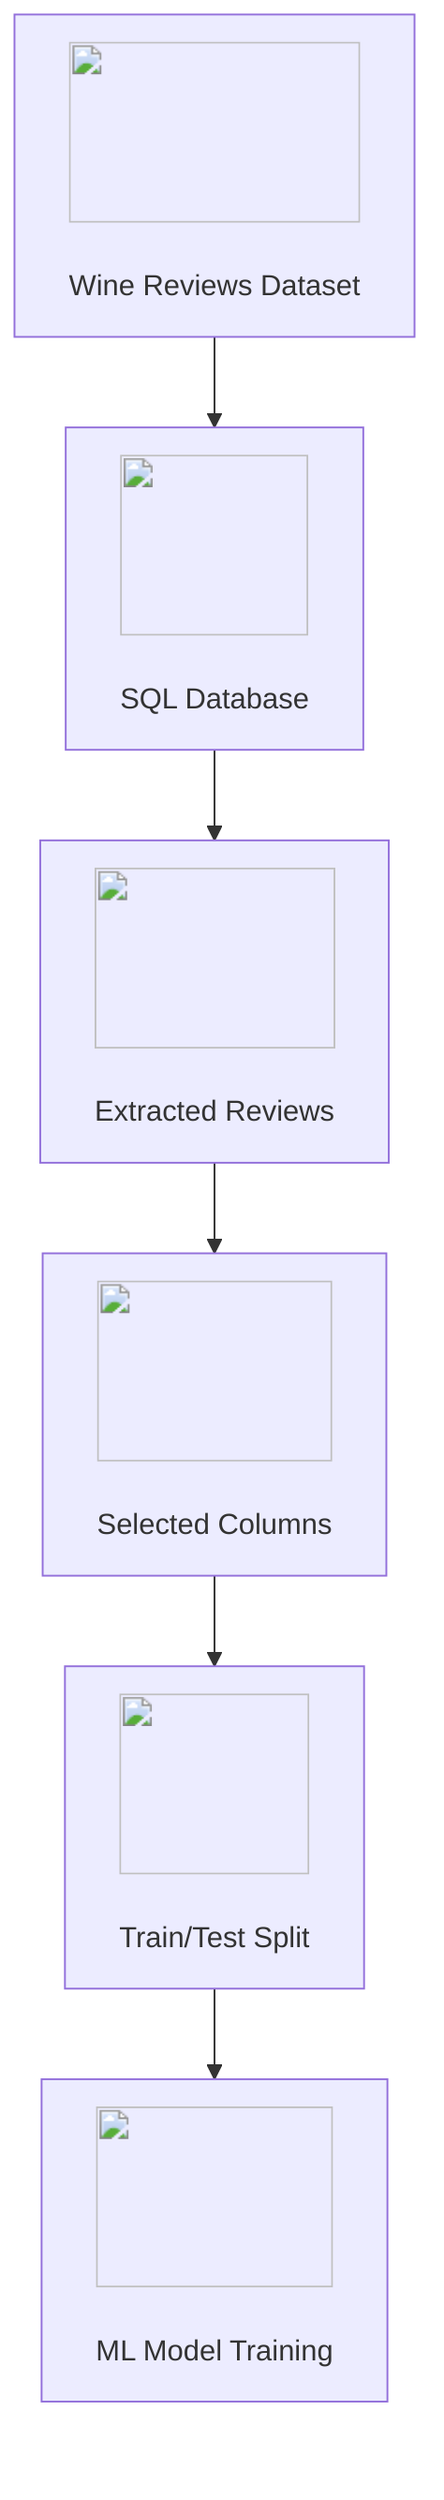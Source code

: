 graph TD;
    A["<img src='icons/file.svg' width=100 height=100/> <br/> Wine Reviews Dataset"] --> B["<img src='icons/database.svg' width=100 height=100/> <br/> SQL Database"];
    B --> C["<img src='icons/table.svg' width=100 height=100/> <br/> Extracted Reviews"];
    C --> D["<img src='icons/column_split.svg' width=100 height=100/> <br/> Selected Columns"];
    D --> E["<img src='icons/row_split.svg' width=100 height=100/> <br/> Train/Test Split"];
    E --> F["<img src='icons/brain.svg' width=100 height=100/> <br/> ML Model Training"];